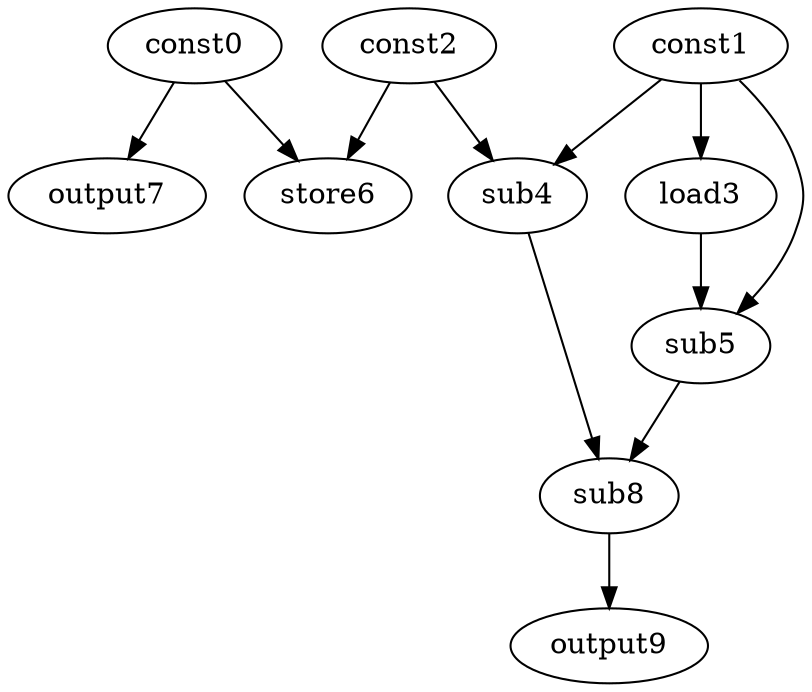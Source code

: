 digraph G { 
const0[opcode=const]; 
const1[opcode=const]; 
const2[opcode=const]; 
load3[opcode=load]; 
sub4[opcode=sub]; 
sub5[opcode=sub]; 
store6[opcode=store]; 
output7[opcode=output]; 
sub8[opcode=sub]; 
output9[opcode=output]; 
const1->load3[operand=0];
const1->sub4[operand=0];
const2->sub4[operand=1];
const0->store6[operand=0];
const2->store6[operand=1];
const0->output7[operand=0];
const1->sub5[operand=0];
load3->sub5[operand=1];
sub4->sub8[operand=0];
sub5->sub8[operand=1];
sub8->output9[operand=0];
}
